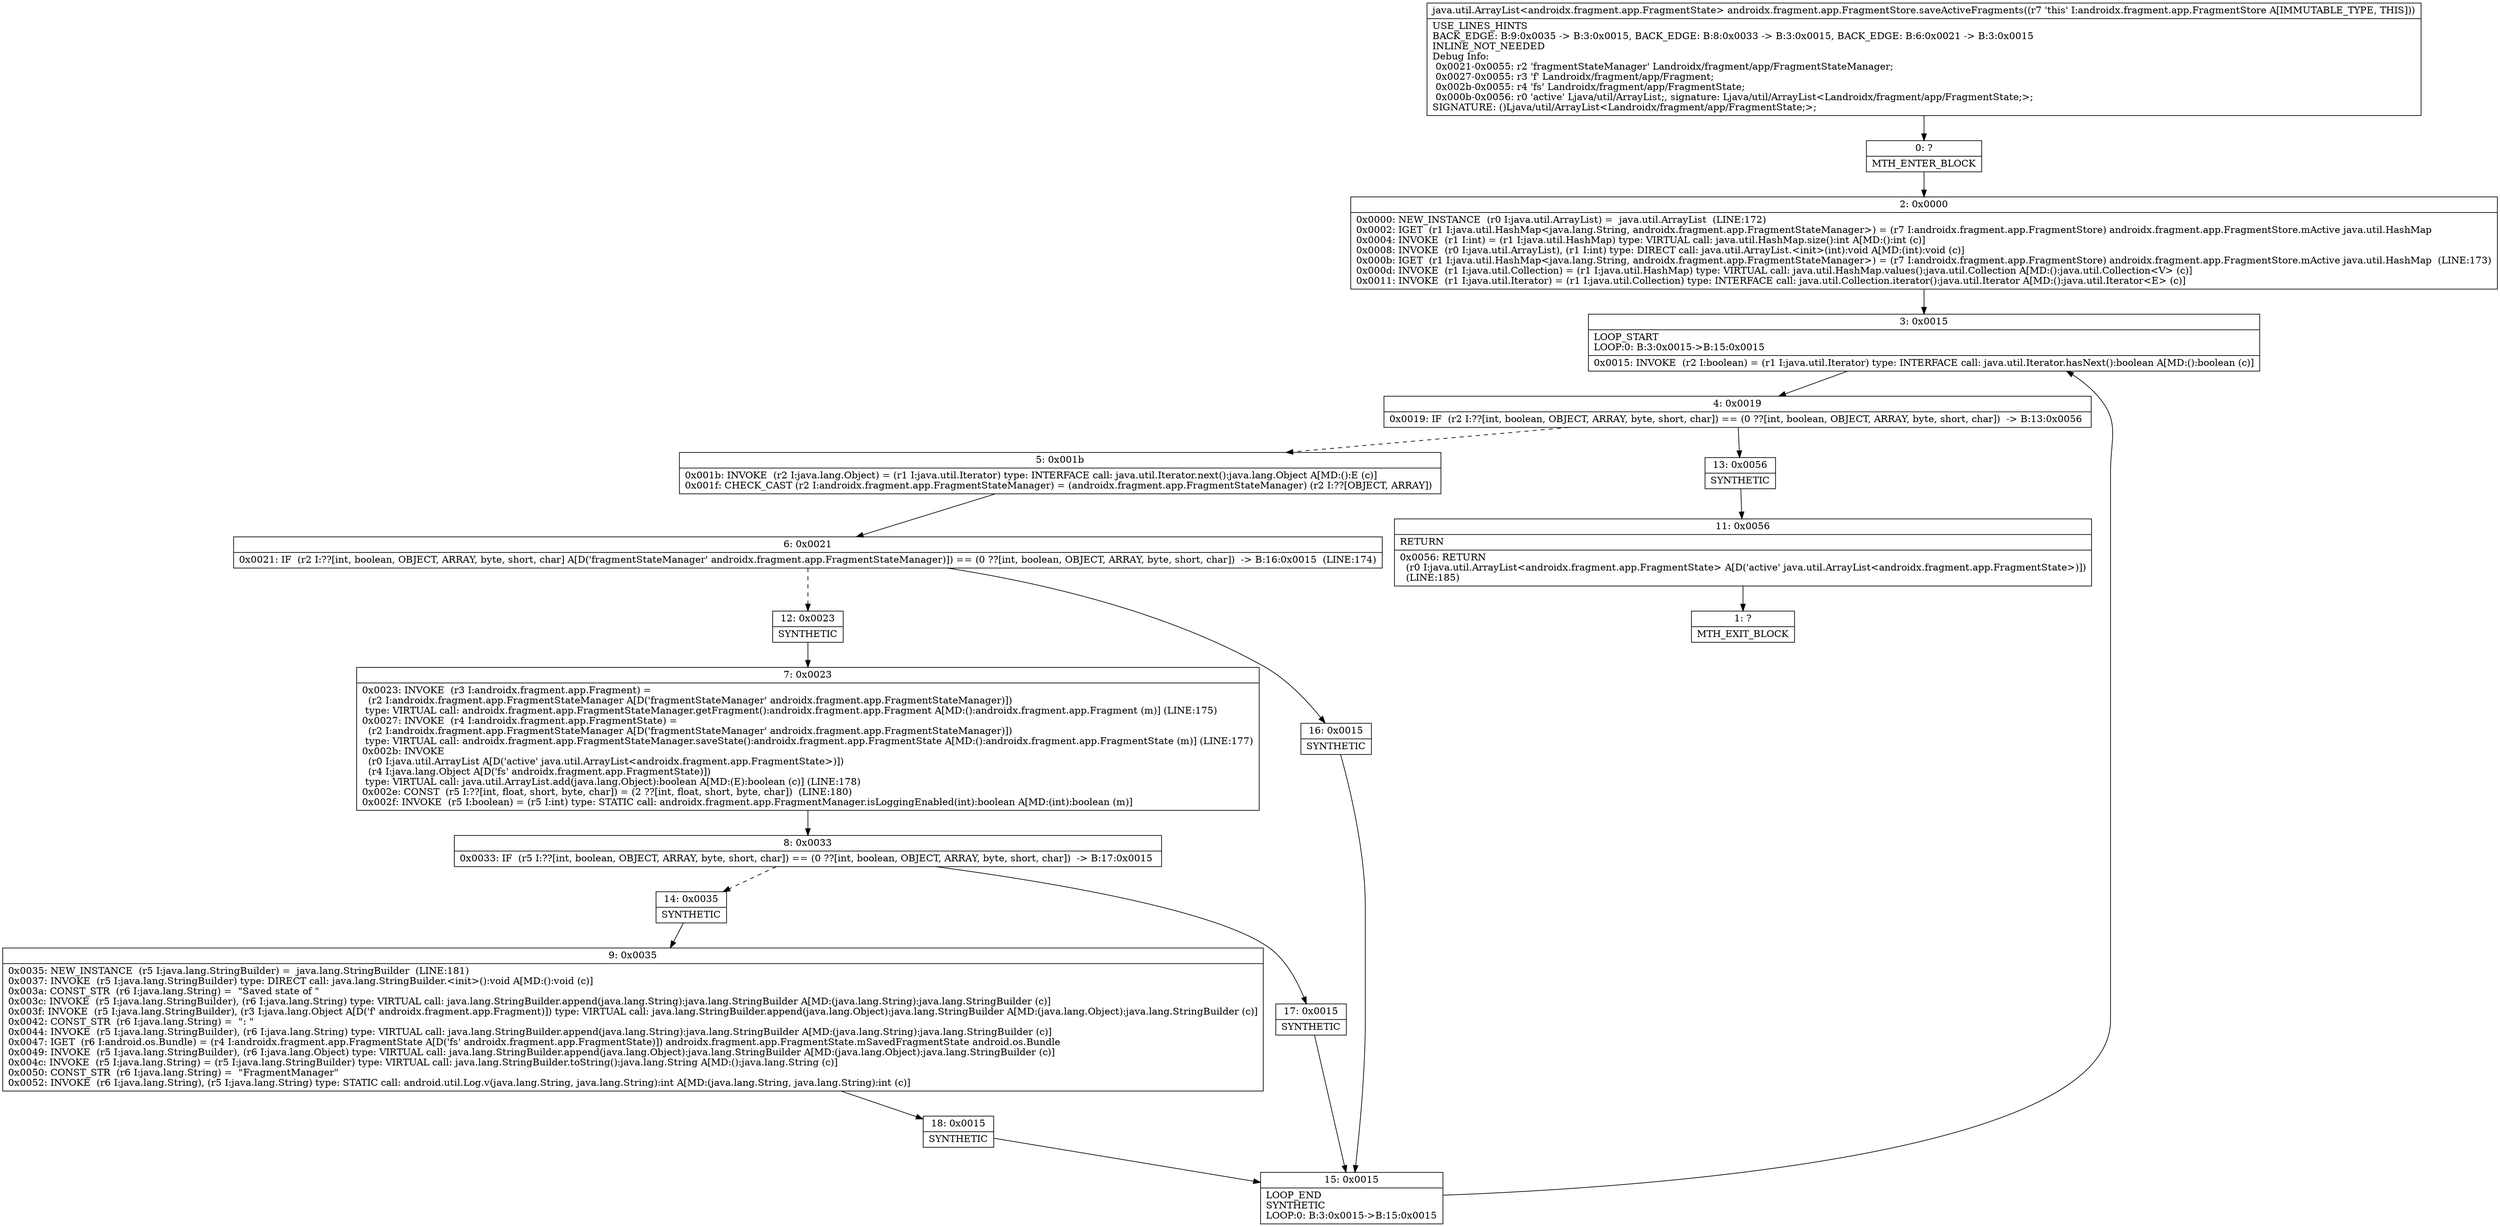 digraph "CFG forandroidx.fragment.app.FragmentStore.saveActiveFragments()Ljava\/util\/ArrayList;" {
Node_0 [shape=record,label="{0\:\ ?|MTH_ENTER_BLOCK\l}"];
Node_2 [shape=record,label="{2\:\ 0x0000|0x0000: NEW_INSTANCE  (r0 I:java.util.ArrayList) =  java.util.ArrayList  (LINE:172)\l0x0002: IGET  (r1 I:java.util.HashMap\<java.lang.String, androidx.fragment.app.FragmentStateManager\>) = (r7 I:androidx.fragment.app.FragmentStore) androidx.fragment.app.FragmentStore.mActive java.util.HashMap \l0x0004: INVOKE  (r1 I:int) = (r1 I:java.util.HashMap) type: VIRTUAL call: java.util.HashMap.size():int A[MD:():int (c)]\l0x0008: INVOKE  (r0 I:java.util.ArrayList), (r1 I:int) type: DIRECT call: java.util.ArrayList.\<init\>(int):void A[MD:(int):void (c)]\l0x000b: IGET  (r1 I:java.util.HashMap\<java.lang.String, androidx.fragment.app.FragmentStateManager\>) = (r7 I:androidx.fragment.app.FragmentStore) androidx.fragment.app.FragmentStore.mActive java.util.HashMap  (LINE:173)\l0x000d: INVOKE  (r1 I:java.util.Collection) = (r1 I:java.util.HashMap) type: VIRTUAL call: java.util.HashMap.values():java.util.Collection A[MD:():java.util.Collection\<V\> (c)]\l0x0011: INVOKE  (r1 I:java.util.Iterator) = (r1 I:java.util.Collection) type: INTERFACE call: java.util.Collection.iterator():java.util.Iterator A[MD:():java.util.Iterator\<E\> (c)]\l}"];
Node_3 [shape=record,label="{3\:\ 0x0015|LOOP_START\lLOOP:0: B:3:0x0015\-\>B:15:0x0015\l|0x0015: INVOKE  (r2 I:boolean) = (r1 I:java.util.Iterator) type: INTERFACE call: java.util.Iterator.hasNext():boolean A[MD:():boolean (c)]\l}"];
Node_4 [shape=record,label="{4\:\ 0x0019|0x0019: IF  (r2 I:??[int, boolean, OBJECT, ARRAY, byte, short, char]) == (0 ??[int, boolean, OBJECT, ARRAY, byte, short, char])  \-\> B:13:0x0056 \l}"];
Node_5 [shape=record,label="{5\:\ 0x001b|0x001b: INVOKE  (r2 I:java.lang.Object) = (r1 I:java.util.Iterator) type: INTERFACE call: java.util.Iterator.next():java.lang.Object A[MD:():E (c)]\l0x001f: CHECK_CAST (r2 I:androidx.fragment.app.FragmentStateManager) = (androidx.fragment.app.FragmentStateManager) (r2 I:??[OBJECT, ARRAY]) \l}"];
Node_6 [shape=record,label="{6\:\ 0x0021|0x0021: IF  (r2 I:??[int, boolean, OBJECT, ARRAY, byte, short, char] A[D('fragmentStateManager' androidx.fragment.app.FragmentStateManager)]) == (0 ??[int, boolean, OBJECT, ARRAY, byte, short, char])  \-\> B:16:0x0015  (LINE:174)\l}"];
Node_12 [shape=record,label="{12\:\ 0x0023|SYNTHETIC\l}"];
Node_7 [shape=record,label="{7\:\ 0x0023|0x0023: INVOKE  (r3 I:androidx.fragment.app.Fragment) = \l  (r2 I:androidx.fragment.app.FragmentStateManager A[D('fragmentStateManager' androidx.fragment.app.FragmentStateManager)])\l type: VIRTUAL call: androidx.fragment.app.FragmentStateManager.getFragment():androidx.fragment.app.Fragment A[MD:():androidx.fragment.app.Fragment (m)] (LINE:175)\l0x0027: INVOKE  (r4 I:androidx.fragment.app.FragmentState) = \l  (r2 I:androidx.fragment.app.FragmentStateManager A[D('fragmentStateManager' androidx.fragment.app.FragmentStateManager)])\l type: VIRTUAL call: androidx.fragment.app.FragmentStateManager.saveState():androidx.fragment.app.FragmentState A[MD:():androidx.fragment.app.FragmentState (m)] (LINE:177)\l0x002b: INVOKE  \l  (r0 I:java.util.ArrayList A[D('active' java.util.ArrayList\<androidx.fragment.app.FragmentState\>)])\l  (r4 I:java.lang.Object A[D('fs' androidx.fragment.app.FragmentState)])\l type: VIRTUAL call: java.util.ArrayList.add(java.lang.Object):boolean A[MD:(E):boolean (c)] (LINE:178)\l0x002e: CONST  (r5 I:??[int, float, short, byte, char]) = (2 ??[int, float, short, byte, char])  (LINE:180)\l0x002f: INVOKE  (r5 I:boolean) = (r5 I:int) type: STATIC call: androidx.fragment.app.FragmentManager.isLoggingEnabled(int):boolean A[MD:(int):boolean (m)]\l}"];
Node_8 [shape=record,label="{8\:\ 0x0033|0x0033: IF  (r5 I:??[int, boolean, OBJECT, ARRAY, byte, short, char]) == (0 ??[int, boolean, OBJECT, ARRAY, byte, short, char])  \-\> B:17:0x0015 \l}"];
Node_14 [shape=record,label="{14\:\ 0x0035|SYNTHETIC\l}"];
Node_9 [shape=record,label="{9\:\ 0x0035|0x0035: NEW_INSTANCE  (r5 I:java.lang.StringBuilder) =  java.lang.StringBuilder  (LINE:181)\l0x0037: INVOKE  (r5 I:java.lang.StringBuilder) type: DIRECT call: java.lang.StringBuilder.\<init\>():void A[MD:():void (c)]\l0x003a: CONST_STR  (r6 I:java.lang.String) =  \"Saved state of \" \l0x003c: INVOKE  (r5 I:java.lang.StringBuilder), (r6 I:java.lang.String) type: VIRTUAL call: java.lang.StringBuilder.append(java.lang.String):java.lang.StringBuilder A[MD:(java.lang.String):java.lang.StringBuilder (c)]\l0x003f: INVOKE  (r5 I:java.lang.StringBuilder), (r3 I:java.lang.Object A[D('f' androidx.fragment.app.Fragment)]) type: VIRTUAL call: java.lang.StringBuilder.append(java.lang.Object):java.lang.StringBuilder A[MD:(java.lang.Object):java.lang.StringBuilder (c)]\l0x0042: CONST_STR  (r6 I:java.lang.String) =  \": \" \l0x0044: INVOKE  (r5 I:java.lang.StringBuilder), (r6 I:java.lang.String) type: VIRTUAL call: java.lang.StringBuilder.append(java.lang.String):java.lang.StringBuilder A[MD:(java.lang.String):java.lang.StringBuilder (c)]\l0x0047: IGET  (r6 I:android.os.Bundle) = (r4 I:androidx.fragment.app.FragmentState A[D('fs' androidx.fragment.app.FragmentState)]) androidx.fragment.app.FragmentState.mSavedFragmentState android.os.Bundle \l0x0049: INVOKE  (r5 I:java.lang.StringBuilder), (r6 I:java.lang.Object) type: VIRTUAL call: java.lang.StringBuilder.append(java.lang.Object):java.lang.StringBuilder A[MD:(java.lang.Object):java.lang.StringBuilder (c)]\l0x004c: INVOKE  (r5 I:java.lang.String) = (r5 I:java.lang.StringBuilder) type: VIRTUAL call: java.lang.StringBuilder.toString():java.lang.String A[MD:():java.lang.String (c)]\l0x0050: CONST_STR  (r6 I:java.lang.String) =  \"FragmentManager\" \l0x0052: INVOKE  (r6 I:java.lang.String), (r5 I:java.lang.String) type: STATIC call: android.util.Log.v(java.lang.String, java.lang.String):int A[MD:(java.lang.String, java.lang.String):int (c)]\l}"];
Node_18 [shape=record,label="{18\:\ 0x0015|SYNTHETIC\l}"];
Node_15 [shape=record,label="{15\:\ 0x0015|LOOP_END\lSYNTHETIC\lLOOP:0: B:3:0x0015\-\>B:15:0x0015\l}"];
Node_17 [shape=record,label="{17\:\ 0x0015|SYNTHETIC\l}"];
Node_16 [shape=record,label="{16\:\ 0x0015|SYNTHETIC\l}"];
Node_13 [shape=record,label="{13\:\ 0x0056|SYNTHETIC\l}"];
Node_11 [shape=record,label="{11\:\ 0x0056|RETURN\l|0x0056: RETURN  \l  (r0 I:java.util.ArrayList\<androidx.fragment.app.FragmentState\> A[D('active' java.util.ArrayList\<androidx.fragment.app.FragmentState\>)])\l  (LINE:185)\l}"];
Node_1 [shape=record,label="{1\:\ ?|MTH_EXIT_BLOCK\l}"];
MethodNode[shape=record,label="{java.util.ArrayList\<androidx.fragment.app.FragmentState\> androidx.fragment.app.FragmentStore.saveActiveFragments((r7 'this' I:androidx.fragment.app.FragmentStore A[IMMUTABLE_TYPE, THIS]))  | USE_LINES_HINTS\lBACK_EDGE: B:9:0x0035 \-\> B:3:0x0015, BACK_EDGE: B:8:0x0033 \-\> B:3:0x0015, BACK_EDGE: B:6:0x0021 \-\> B:3:0x0015\lINLINE_NOT_NEEDED\lDebug Info:\l  0x0021\-0x0055: r2 'fragmentStateManager' Landroidx\/fragment\/app\/FragmentStateManager;\l  0x0027\-0x0055: r3 'f' Landroidx\/fragment\/app\/Fragment;\l  0x002b\-0x0055: r4 'fs' Landroidx\/fragment\/app\/FragmentState;\l  0x000b\-0x0056: r0 'active' Ljava\/util\/ArrayList;, signature: Ljava\/util\/ArrayList\<Landroidx\/fragment\/app\/FragmentState;\>;\lSIGNATURE: ()Ljava\/util\/ArrayList\<Landroidx\/fragment\/app\/FragmentState;\>;\l}"];
MethodNode -> Node_0;Node_0 -> Node_2;
Node_2 -> Node_3;
Node_3 -> Node_4;
Node_4 -> Node_5[style=dashed];
Node_4 -> Node_13;
Node_5 -> Node_6;
Node_6 -> Node_12[style=dashed];
Node_6 -> Node_16;
Node_12 -> Node_7;
Node_7 -> Node_8;
Node_8 -> Node_14[style=dashed];
Node_8 -> Node_17;
Node_14 -> Node_9;
Node_9 -> Node_18;
Node_18 -> Node_15;
Node_15 -> Node_3;
Node_17 -> Node_15;
Node_16 -> Node_15;
Node_13 -> Node_11;
Node_11 -> Node_1;
}


